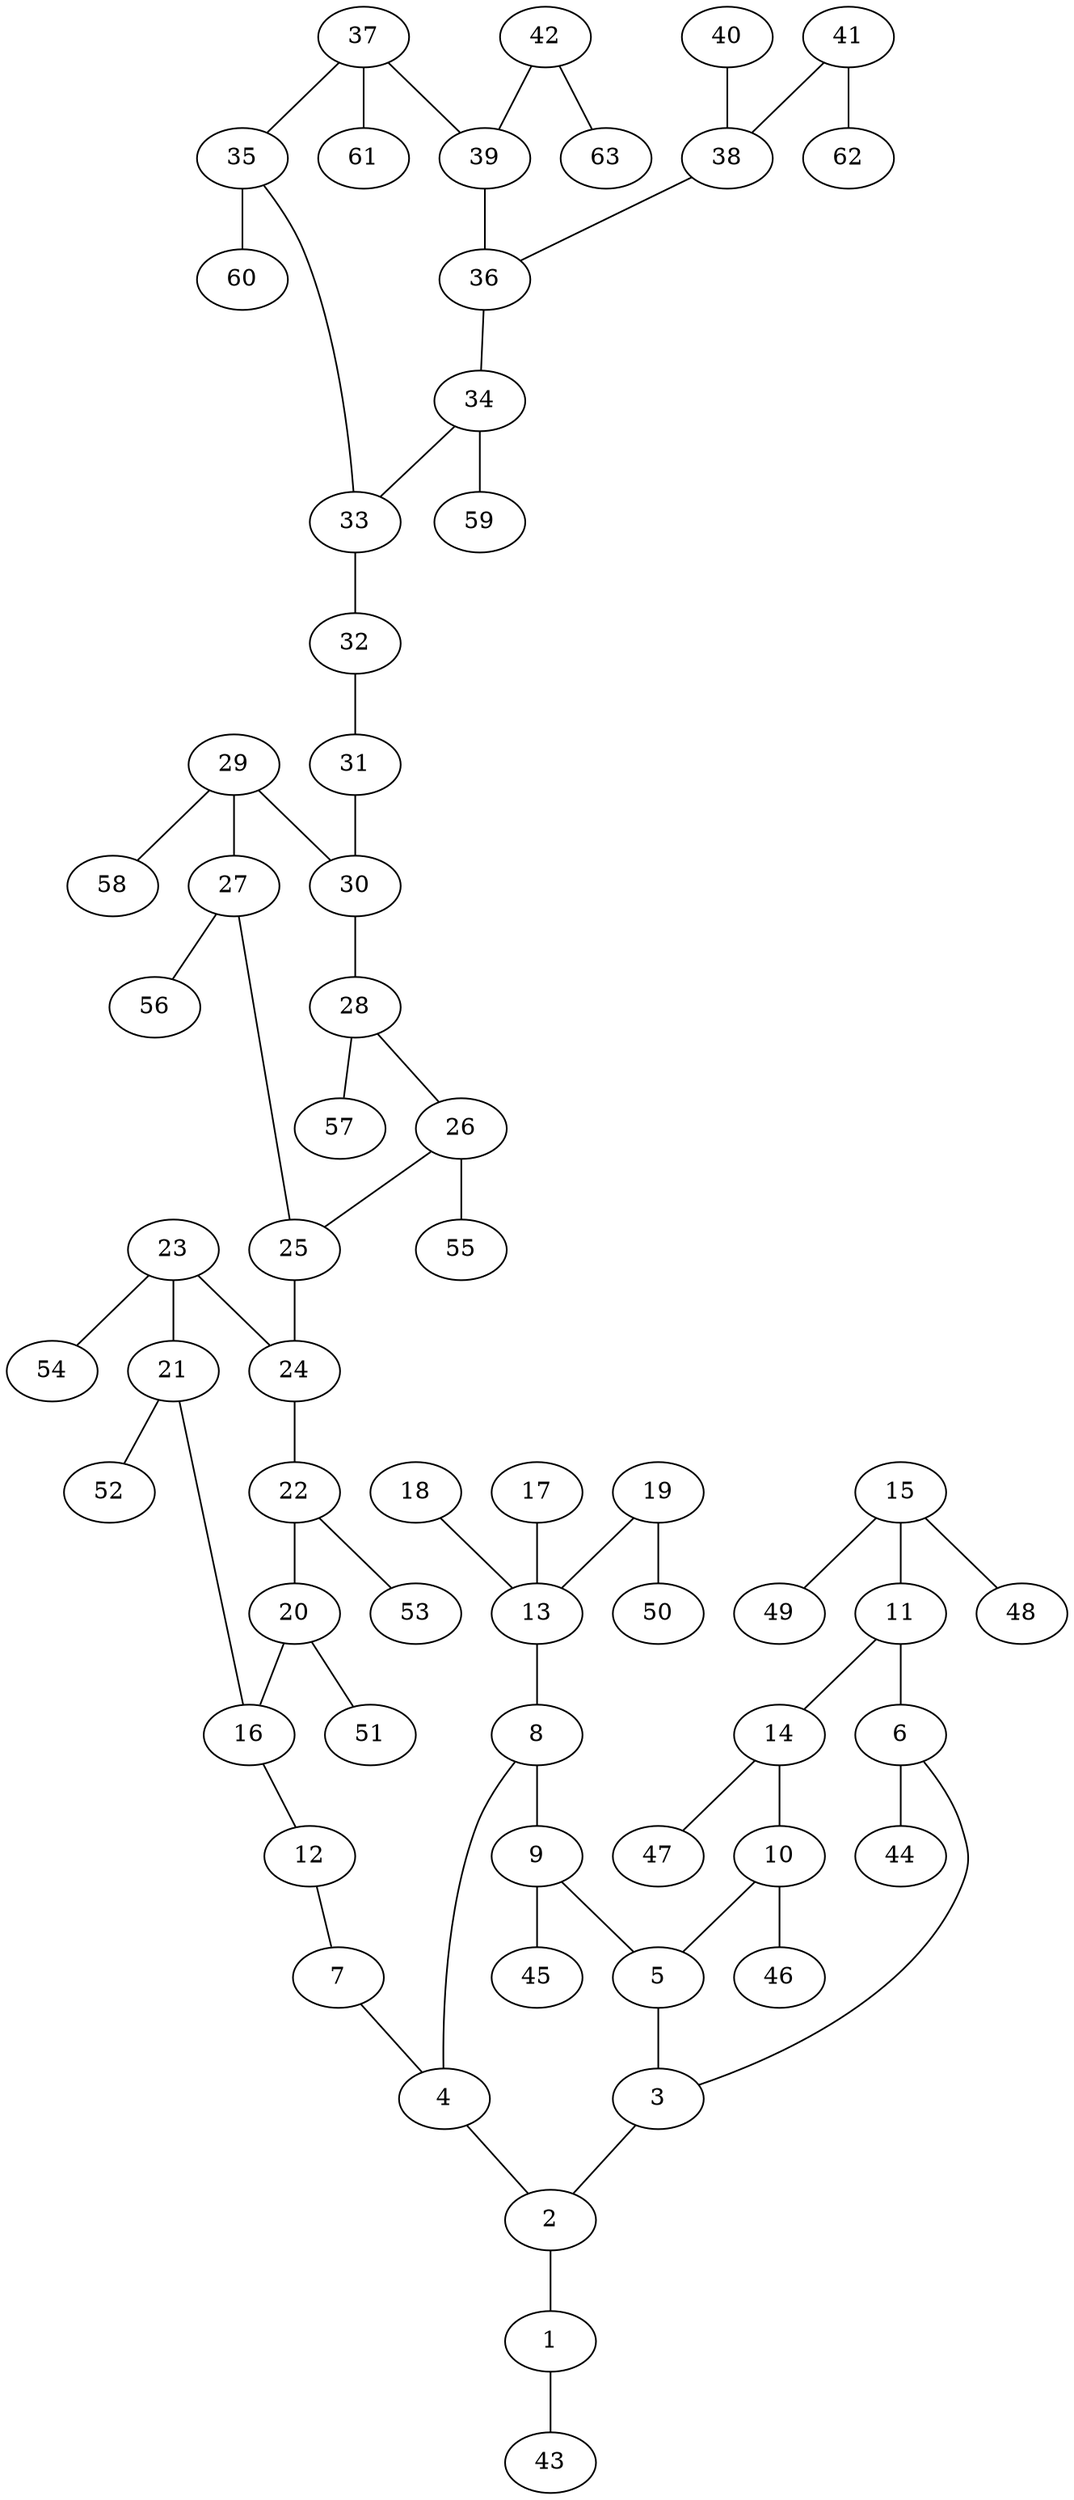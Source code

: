 graph molecule_3999 {
	1	 [chem=O];
	43	 [chem=H];
	1 -- 43	 [valence=1];
	2	 [chem=C];
	2 -- 1	 [valence=1];
	3	 [chem=C];
	3 -- 2	 [valence=2];
	4	 [chem=C];
	4 -- 2	 [valence=1];
	5	 [chem=C];
	5 -- 3	 [valence=1];
	6	 [chem=C];
	6 -- 3	 [valence=1];
	44	 [chem=H];
	6 -- 44	 [valence=1];
	7	 [chem=N];
	7 -- 4	 [valence=1];
	8	 [chem=C];
	8 -- 4	 [valence=2];
	9	 [chem=C];
	8 -- 9	 [valence=1];
	9 -- 5	 [valence=2];
	45	 [chem=H];
	9 -- 45	 [valence=1];
	10	 [chem=C];
	10 -- 5	 [valence=1];
	46	 [chem=H];
	10 -- 46	 [valence=1];
	11	 [chem=C];
	11 -- 6	 [valence=2];
	14	 [chem=C];
	11 -- 14	 [valence=1];
	12	 [chem=N];
	12 -- 7	 [valence=2];
	13	 [chem=S];
	13 -- 8	 [valence=1];
	14 -- 10	 [valence=2];
	47	 [chem=H];
	14 -- 47	 [valence=1];
	15	 [chem=N];
	15 -- 11	 [valence=1];
	48	 [chem=H];
	15 -- 48	 [valence=1];
	49	 [chem=H];
	15 -- 49	 [valence=1];
	16	 [chem=C];
	16 -- 12	 [valence=1];
	17	 [chem=O];
	17 -- 13	 [valence=2];
	18	 [chem=O];
	18 -- 13	 [valence=2];
	19	 [chem=O];
	19 -- 13	 [valence=1];
	50	 [chem=H];
	19 -- 50	 [valence=1];
	20	 [chem=C];
	20 -- 16	 [valence=2];
	51	 [chem=H];
	20 -- 51	 [valence=1];
	21	 [chem=C];
	21 -- 16	 [valence=1];
	52	 [chem=H];
	21 -- 52	 [valence=1];
	22	 [chem=C];
	22 -- 20	 [valence=1];
	53	 [chem=H];
	22 -- 53	 [valence=1];
	23	 [chem=C];
	23 -- 21	 [valence=2];
	24	 [chem=C];
	23 -- 24	 [valence=1];
	54	 [chem=H];
	23 -- 54	 [valence=1];
	24 -- 22	 [valence=2];
	25	 [chem=C];
	25 -- 24	 [valence=1];
	26	 [chem=C];
	26 -- 25	 [valence=2];
	55	 [chem=H];
	26 -- 55	 [valence=1];
	27	 [chem=C];
	27 -- 25	 [valence=1];
	56	 [chem=H];
	27 -- 56	 [valence=1];
	28	 [chem=C];
	28 -- 26	 [valence=1];
	57	 [chem=H];
	28 -- 57	 [valence=1];
	29	 [chem=C];
	29 -- 27	 [valence=2];
	30	 [chem=C];
	29 -- 30	 [valence=1];
	58	 [chem=H];
	29 -- 58	 [valence=1];
	30 -- 28	 [valence=2];
	31	 [chem=N];
	31 -- 30	 [valence=1];
	32	 [chem=N];
	32 -- 31	 [valence=2];
	33	 [chem=C];
	33 -- 32	 [valence=1];
	34	 [chem=C];
	34 -- 33	 [valence=2];
	59	 [chem=H];
	34 -- 59	 [valence=1];
	35	 [chem=C];
	35 -- 33	 [valence=1];
	60	 [chem=H];
	35 -- 60	 [valence=1];
	36	 [chem=C];
	36 -- 34	 [valence=1];
	37	 [chem=C];
	37 -- 35	 [valence=2];
	39	 [chem=C];
	37 -- 39	 [valence=1];
	61	 [chem=H];
	37 -- 61	 [valence=1];
	38	 [chem=C];
	38 -- 36	 [valence=1];
	39 -- 36	 [valence=2];
	40	 [chem=O];
	40 -- 38	 [valence=2];
	41	 [chem=O];
	41 -- 38	 [valence=1];
	62	 [chem=H];
	41 -- 62	 [valence=1];
	42	 [chem=O];
	42 -- 39	 [valence=1];
	63	 [chem=H];
	42 -- 63	 [valence=1];
}
